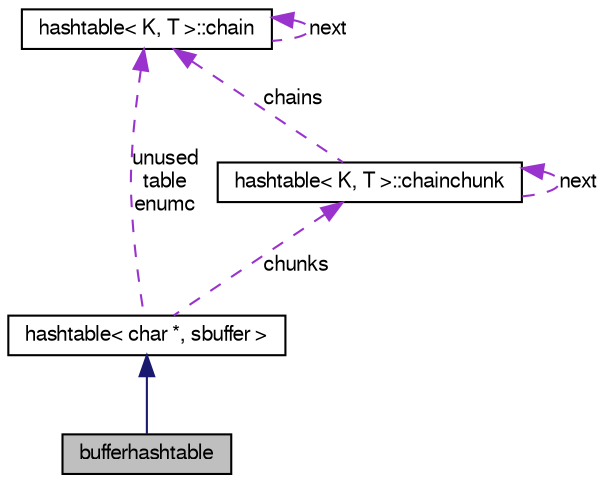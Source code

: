digraph G
{
  edge [fontname="FreeSans",fontsize="10",labelfontname="FreeSans",labelfontsize="10"];
  node [fontname="FreeSans",fontsize="10",shape=record];
  Node1 [label="bufferhashtable",height=0.2,width=0.4,color="black", fillcolor="grey75", style="filled" fontcolor="black"];
  Node2 -> Node1 [dir=back,color="midnightblue",fontsize="10",style="solid",fontname="FreeSans"];
  Node2 [label="hashtable\< char *, sbuffer \>",height=0.2,width=0.4,color="black", fillcolor="white", style="filled",URL="$structhashtable.html"];
  Node3 -> Node2 [dir=back,color="darkorchid3",fontsize="10",style="dashed",label="unused\ntable\nenumc",fontname="FreeSans"];
  Node3 [label="hashtable\< K, T \>::chain",height=0.2,width=0.4,color="black", fillcolor="white", style="filled",URL="$structhashtable_1_1chain.html"];
  Node3 -> Node3 [dir=back,color="darkorchid3",fontsize="10",style="dashed",label="next",fontname="FreeSans"];
  Node4 -> Node2 [dir=back,color="darkorchid3",fontsize="10",style="dashed",label="chunks",fontname="FreeSans"];
  Node4 [label="hashtable\< K, T \>::chainchunk",height=0.2,width=0.4,color="black", fillcolor="white", style="filled",URL="$structhashtable_1_1chainchunk.html"];
  Node3 -> Node4 [dir=back,color="darkorchid3",fontsize="10",style="dashed",label="chains",fontname="FreeSans"];
  Node4 -> Node4 [dir=back,color="darkorchid3",fontsize="10",style="dashed",label="next",fontname="FreeSans"];
}
